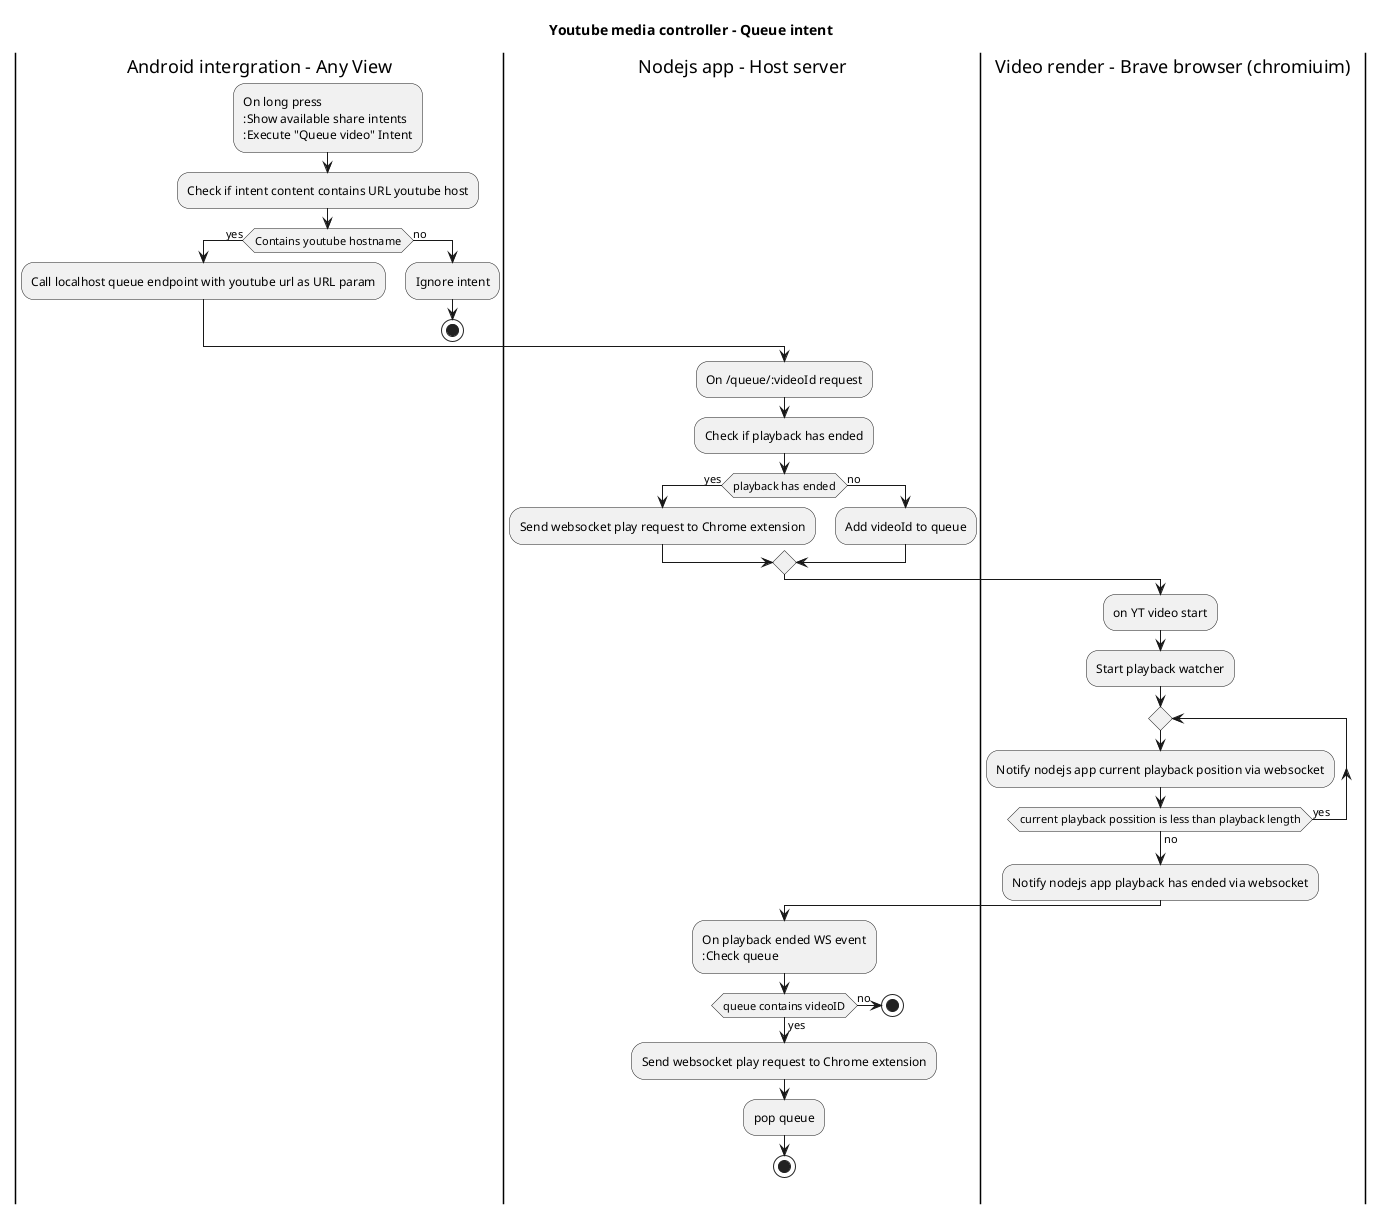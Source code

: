@startuml

title Youtube media controller - Queue intent

| Android intergration - Any View |
:On long press
:Show available share intents
:Execute "Queue video" Intent;
:Check if intent content contains URL youtube host;
if (Contains youtube hostname) then (yes)
:Call localhost queue endpoint with youtube url as URL param;
else (no)
:Ignore intent;
stop
end if

| Nodejs app - Host server | 
:On /queue/:videoId request;
:Check if playback has ended;
if (playback has ended) then (yes)
:Send websocket play request to Chrome extension;
else (no)
:Add videoId to queue;
end if

| Video render - Brave browser (chromiuim) |
:on YT video start;
:Start playback watcher;

repeat
:Notify nodejs app current playback position via websocket;
repeat while (current playback possition is less than playback length) is (yes) not (no)
:Notify nodejs app playback has ended via websocket;


| Nodejs app - Host server | 
:On playback ended WS event
:Check queue;
if (queue contains videoID) then (yes)
:Send websocket play request to Chrome extension;
:pop queue;
stop;
else (no)
stop
end if

@enduml
